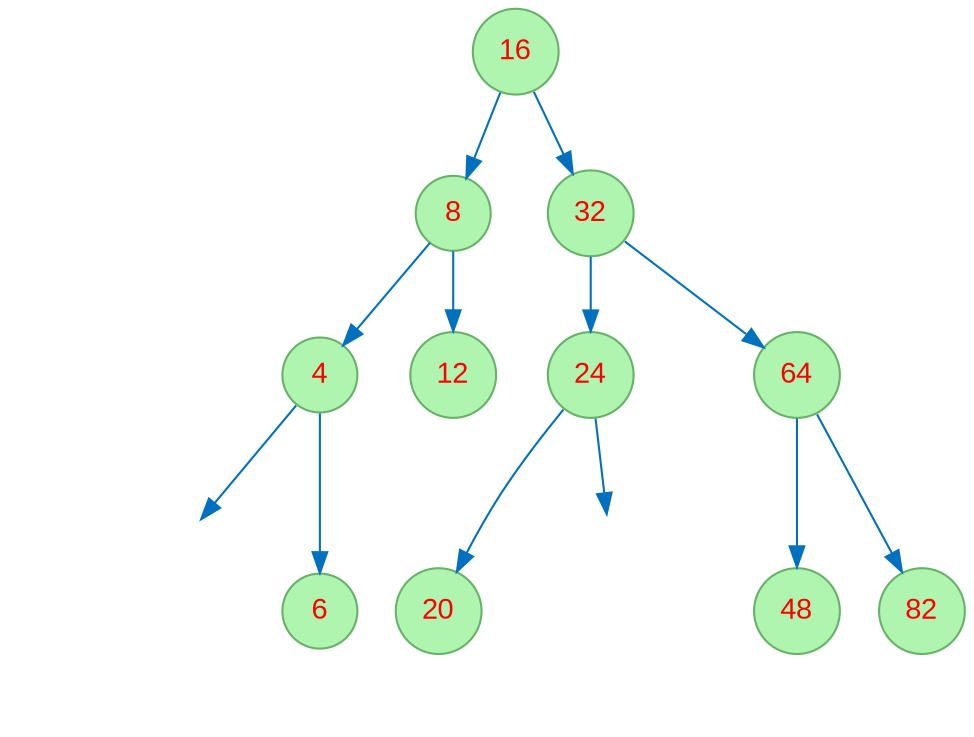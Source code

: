 digraph "tree4" {
node [fontname="Arial", fontcolor=red, shape=circle, style=filled, color="#66B268", fillcolor="#AFF4AF" ];
edge [color = "#0070BF"];
777874839 [label="16"];
777874839 -> 596512129;
596512129 [label="8"];
596512129 -> 824318946;
824318946 [label="4"];
l824318946 [style=invis];
824318946 -> l824318946;
824318946 -> 930990596;
930990596 [label="6"];
596512129 -> 1921595561;
1921595561 [label="12"];
777874839 -> 565760380;
565760380 [label="32"];
565760380 -> 6566818;
6566818 [label="24"];
6566818 -> 1494279232;
1494279232 [label="20"];
l6566818 [style=invis];
6566818 -> l6566818;
565760380 -> 1650967483;
1650967483 [label="64"];
1650967483 -> 87285178;
87285178 [label="48"];
1650967483 -> 610998173;
610998173 [label="82"];
}
